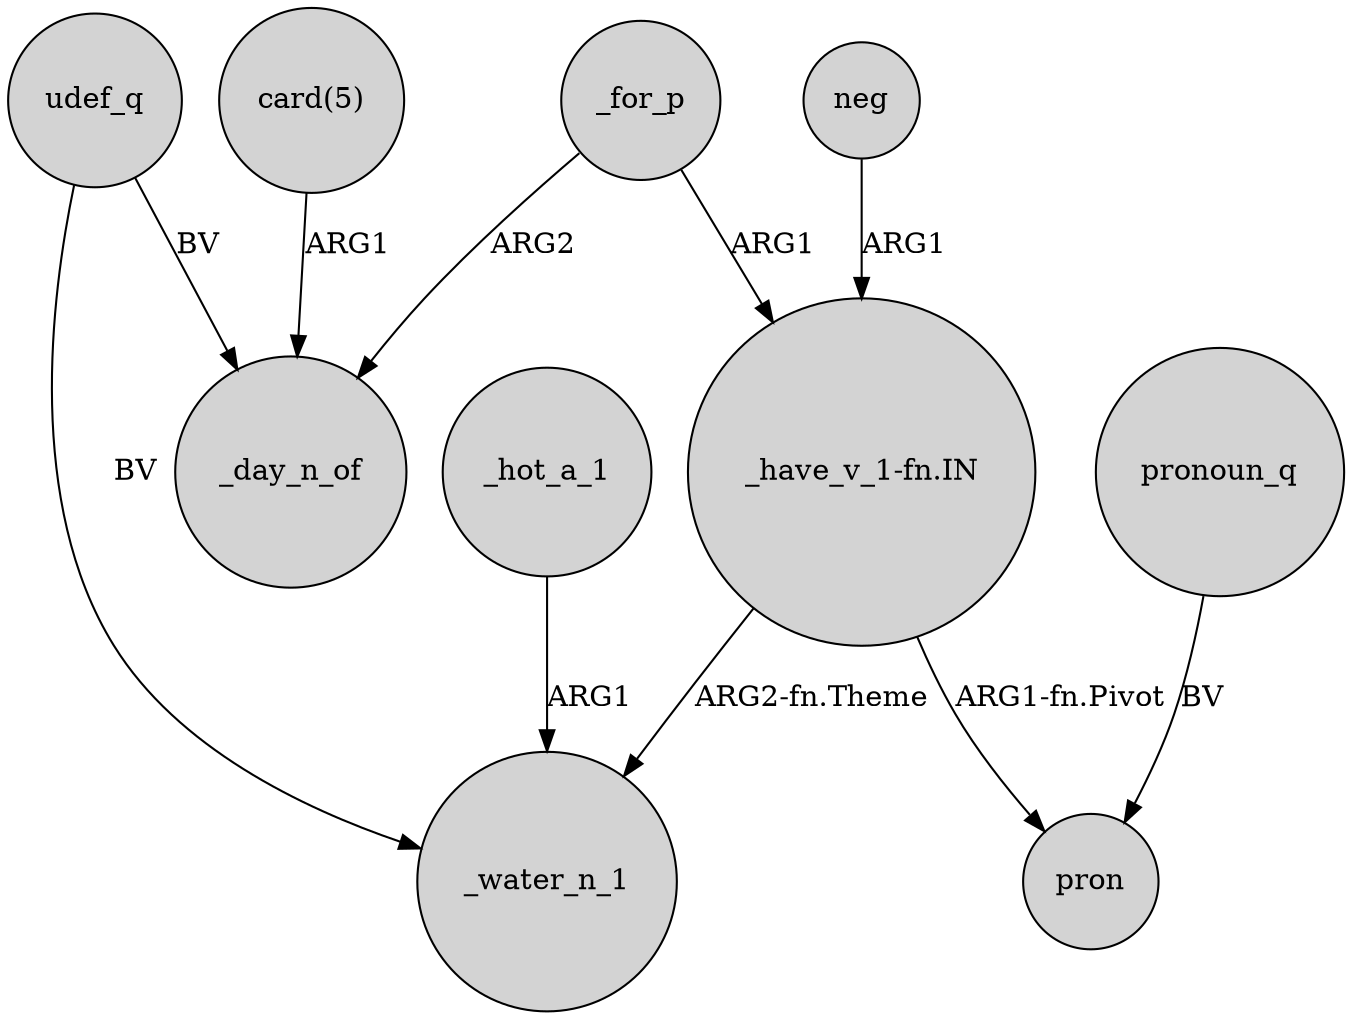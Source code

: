 digraph {
	node [shape=circle style=filled]
	_for_p -> _day_n_of [label=ARG2]
	"card(5)" -> _day_n_of [label=ARG1]
	udef_q -> _water_n_1 [label=BV]
	udef_q -> _day_n_of [label=BV]
	"_have_v_1-fn.IN" -> pron [label="ARG1-fn.Pivot"]
	neg -> "_have_v_1-fn.IN" [label=ARG1]
	_hot_a_1 -> _water_n_1 [label=ARG1]
	_for_p -> "_have_v_1-fn.IN" [label=ARG1]
	"_have_v_1-fn.IN" -> _water_n_1 [label="ARG2-fn.Theme"]
	pronoun_q -> pron [label=BV]
}
